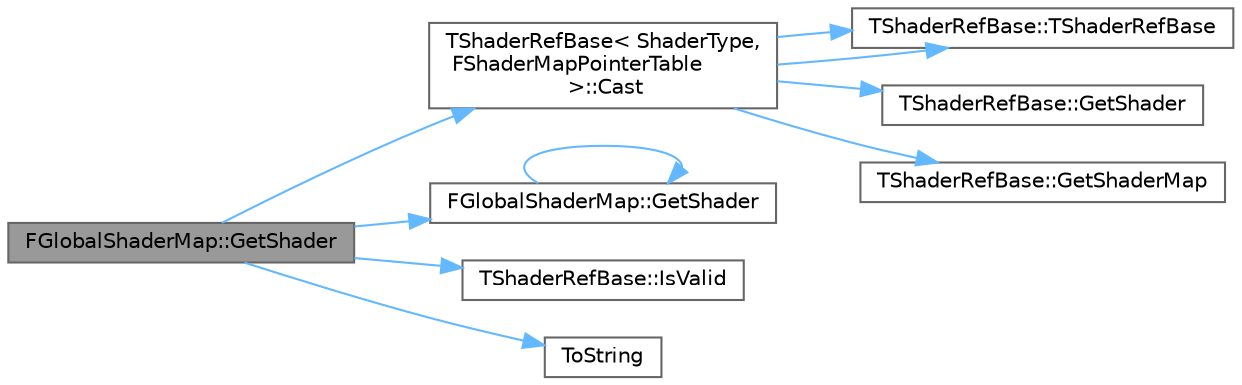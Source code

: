 digraph "FGlobalShaderMap::GetShader"
{
 // INTERACTIVE_SVG=YES
 // LATEX_PDF_SIZE
  bgcolor="transparent";
  edge [fontname=Helvetica,fontsize=10,labelfontname=Helvetica,labelfontsize=10];
  node [fontname=Helvetica,fontsize=10,shape=box,height=0.2,width=0.4];
  rankdir="LR";
  Node1 [id="Node000001",label="FGlobalShaderMap::GetShader",height=0.2,width=0.4,color="gray40", fillcolor="grey60", style="filled", fontcolor="black",tooltip=" "];
  Node1 -> Node2 [id="edge1_Node000001_Node000002",color="steelblue1",style="solid",tooltip=" "];
  Node2 [id="Node000002",label="TShaderRefBase\< ShaderType,\l FShaderMapPointerTable\l \>::Cast",height=0.2,width=0.4,color="grey40", fillcolor="white", style="filled",URL="$dc/d92/classTShaderRefBase.html#a865f38de8eb775470bbfac93fea16488",tooltip=" "];
  Node2 -> Node3 [id="edge2_Node000002_Node000003",color="steelblue1",style="solid",tooltip=" "];
  Node3 [id="Node000003",label="TShaderRefBase::TShaderRefBase",height=0.2,width=0.4,color="grey40", fillcolor="white", style="filled",URL="$dc/d92/classTShaderRefBase.html#a3cb71d23a64953c6d12599a9d64aab69",tooltip=" "];
  Node2 -> Node3 [id="edge3_Node000002_Node000003",color="steelblue1",style="solid",tooltip=" "];
  Node2 -> Node4 [id="edge4_Node000002_Node000004",color="steelblue1",style="solid",tooltip=" "];
  Node4 [id="Node000004",label="TShaderRefBase::GetShader",height=0.2,width=0.4,color="grey40", fillcolor="white", style="filled",URL="$dc/d92/classTShaderRefBase.html#a83564104c879b5f262a6f0495798a135",tooltip=" "];
  Node2 -> Node5 [id="edge5_Node000002_Node000005",color="steelblue1",style="solid",tooltip=" "];
  Node5 [id="Node000005",label="TShaderRefBase::GetShaderMap",height=0.2,width=0.4,color="grey40", fillcolor="white", style="filled",URL="$dc/d92/classTShaderRefBase.html#a8665b66bc77bc0a4638928276e905ed6",tooltip=" "];
  Node1 -> Node6 [id="edge6_Node000001_Node000006",color="steelblue1",style="solid",tooltip=" "];
  Node6 [id="Node000006",label="FGlobalShaderMap::GetShader",height=0.2,width=0.4,color="grey40", fillcolor="white", style="filled",URL="$de/d45/classFGlobalShaderMap.html#a4fe6b5ab355d236edd85a38ace9ca0d8",tooltip=" "];
  Node6 -> Node6 [id="edge7_Node000006_Node000006",color="steelblue1",style="solid",tooltip=" "];
  Node1 -> Node7 [id="edge8_Node000001_Node000007",color="steelblue1",style="solid",tooltip=" "];
  Node7 [id="Node000007",label="TShaderRefBase::IsValid",height=0.2,width=0.4,color="grey40", fillcolor="white", style="filled",URL="$dc/d92/classTShaderRefBase.html#aadddc6ef622d882d57910fa12d949ebd",tooltip=" "];
  Node1 -> Node8 [id="edge9_Node000001_Node000008",color="steelblue1",style="solid",tooltip=" "];
  Node8 [id="Node000008",label="ToString",height=0.2,width=0.4,color="grey40", fillcolor="white", style="filled",URL="$d2/d8f/LogVerbosity_8h.html#abe3b25435b45e4cad83b33d44ab05d86",tooltip="Converts verbosity to a string."];
}
